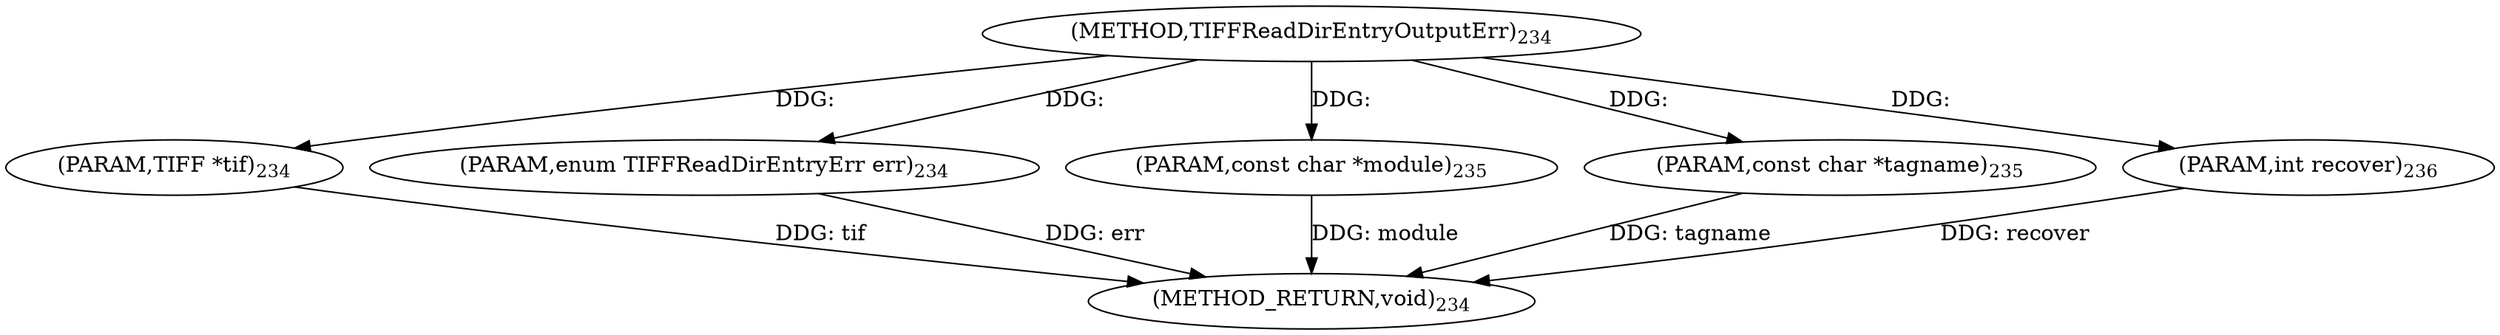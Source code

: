 digraph "TIFFReadDirEntryOutputErr" {  
"78203" [label = <(METHOD,TIFFReadDirEntryOutputErr)<SUB>234</SUB>> ]
"78209" [label = <(METHOD_RETURN,void)<SUB>234</SUB>> ]
"78204" [label = <(PARAM,TIFF *tif)<SUB>234</SUB>> ]
"78205" [label = <(PARAM,enum TIFFReadDirEntryErr err)<SUB>234</SUB>> ]
"78206" [label = <(PARAM,const char *module)<SUB>235</SUB>> ]
"78207" [label = <(PARAM,const char *tagname)<SUB>235</SUB>> ]
"78208" [label = <(PARAM,int recover)<SUB>236</SUB>> ]
  "78204" -> "78209"  [ label = "DDG: tif"] 
  "78205" -> "78209"  [ label = "DDG: err"] 
  "78206" -> "78209"  [ label = "DDG: module"] 
  "78207" -> "78209"  [ label = "DDG: tagname"] 
  "78208" -> "78209"  [ label = "DDG: recover"] 
  "78203" -> "78204"  [ label = "DDG: "] 
  "78203" -> "78205"  [ label = "DDG: "] 
  "78203" -> "78206"  [ label = "DDG: "] 
  "78203" -> "78207"  [ label = "DDG: "] 
  "78203" -> "78208"  [ label = "DDG: "] 
}
